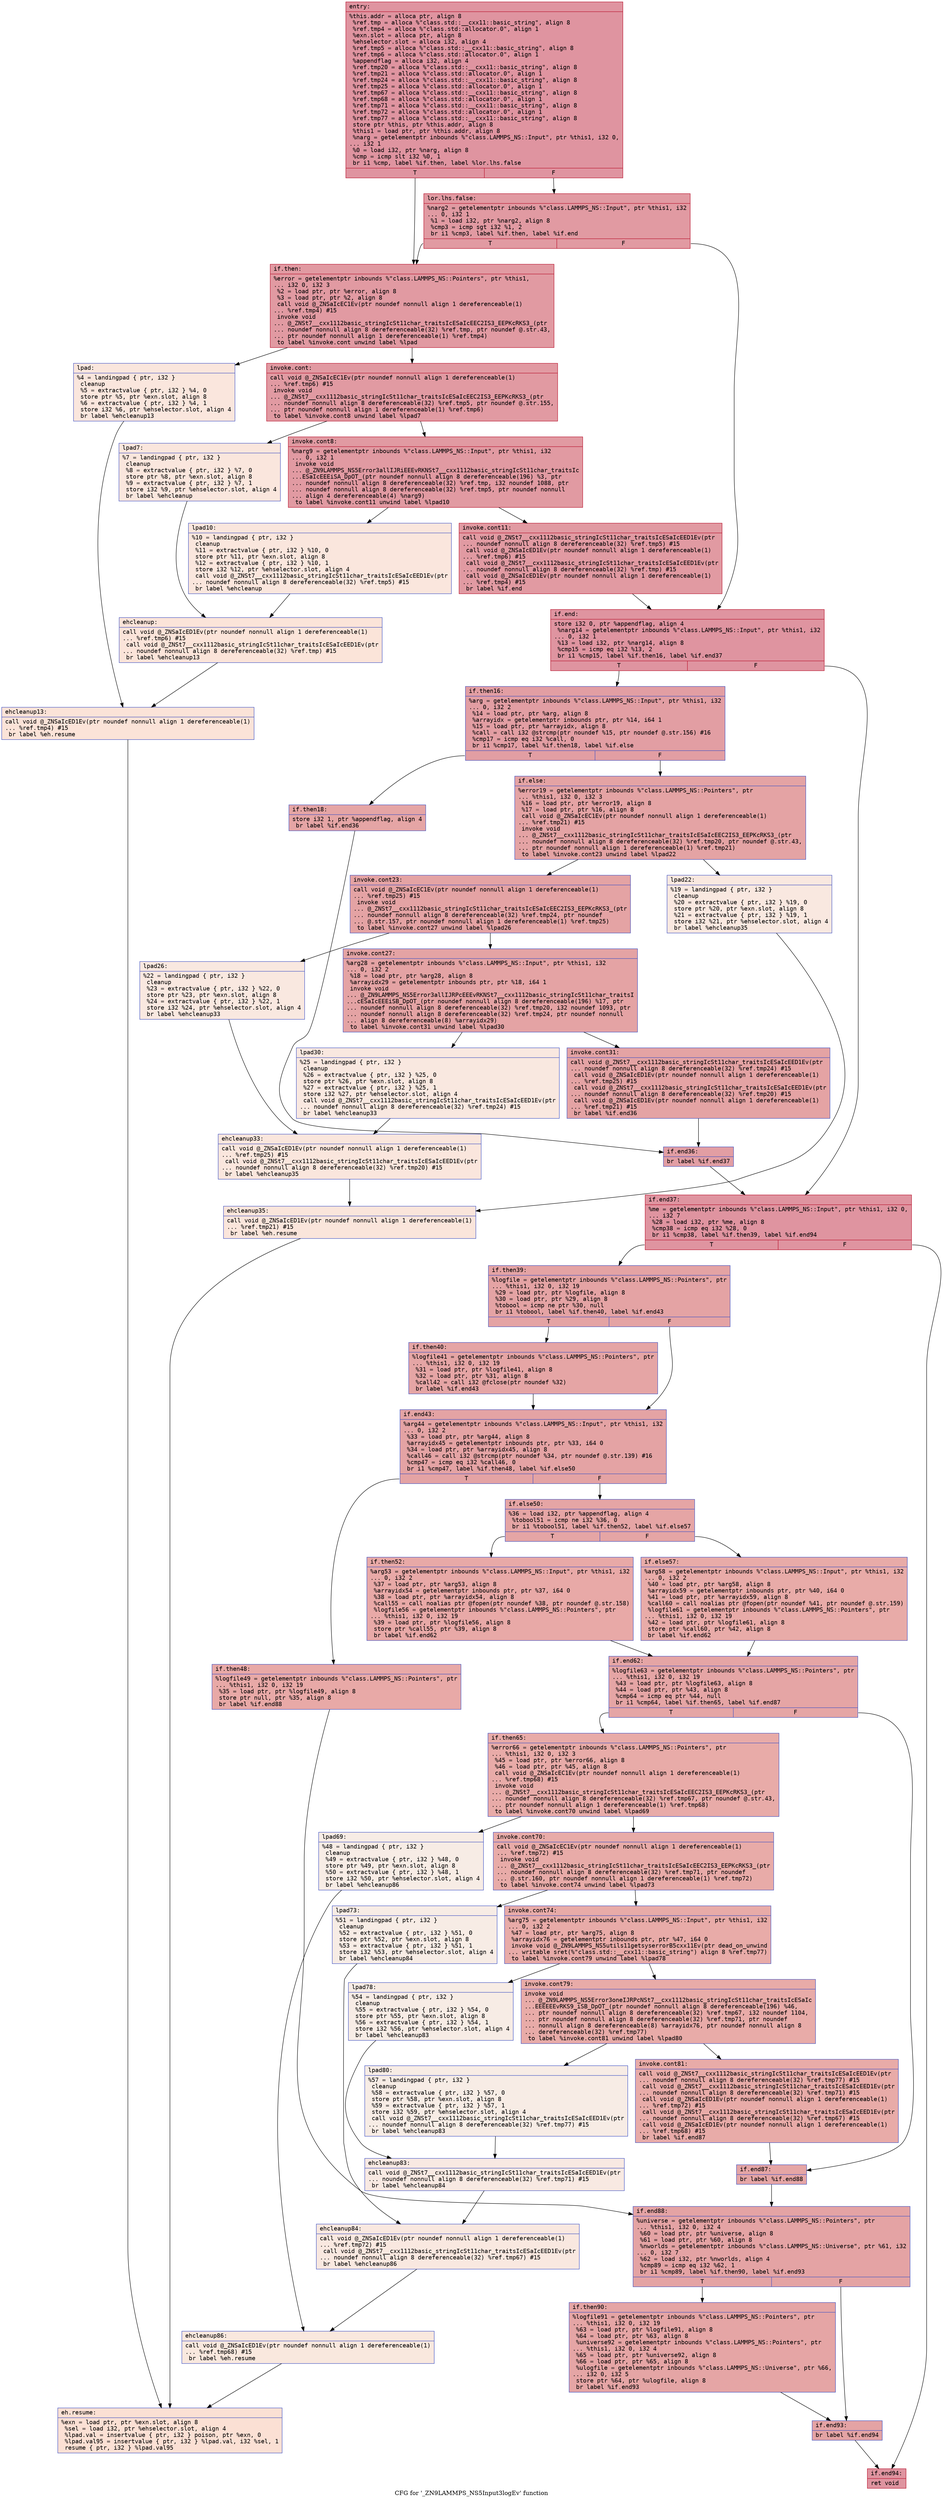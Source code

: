 digraph "CFG for '_ZN9LAMMPS_NS5Input3logEv' function" {
	label="CFG for '_ZN9LAMMPS_NS5Input3logEv' function";

	Node0x5628735f3bb0 [shape=record,color="#b70d28ff", style=filled, fillcolor="#b70d2870" fontname="Courier",label="{entry:\l|  %this.addr = alloca ptr, align 8\l  %ref.tmp = alloca %\"class.std::__cxx11::basic_string\", align 8\l  %ref.tmp4 = alloca %\"class.std::allocator.0\", align 1\l  %exn.slot = alloca ptr, align 8\l  %ehselector.slot = alloca i32, align 4\l  %ref.tmp5 = alloca %\"class.std::__cxx11::basic_string\", align 8\l  %ref.tmp6 = alloca %\"class.std::allocator.0\", align 1\l  %appendflag = alloca i32, align 4\l  %ref.tmp20 = alloca %\"class.std::__cxx11::basic_string\", align 8\l  %ref.tmp21 = alloca %\"class.std::allocator.0\", align 1\l  %ref.tmp24 = alloca %\"class.std::__cxx11::basic_string\", align 8\l  %ref.tmp25 = alloca %\"class.std::allocator.0\", align 1\l  %ref.tmp67 = alloca %\"class.std::__cxx11::basic_string\", align 8\l  %ref.tmp68 = alloca %\"class.std::allocator.0\", align 1\l  %ref.tmp71 = alloca %\"class.std::__cxx11::basic_string\", align 8\l  %ref.tmp72 = alloca %\"class.std::allocator.0\", align 1\l  %ref.tmp77 = alloca %\"class.std::__cxx11::basic_string\", align 8\l  store ptr %this, ptr %this.addr, align 8\l  %this1 = load ptr, ptr %this.addr, align 8\l  %narg = getelementptr inbounds %\"class.LAMMPS_NS::Input\", ptr %this1, i32 0,\l... i32 1\l  %0 = load i32, ptr %narg, align 8\l  %cmp = icmp slt i32 %0, 1\l  br i1 %cmp, label %if.then, label %lor.lhs.false\l|{<s0>T|<s1>F}}"];
	Node0x5628735f3bb0:s0 -> Node0x5628735f4b90[tooltip="entry -> if.then\nProbability 37.50%" ];
	Node0x5628735f3bb0:s1 -> Node0x5628735f4c00[tooltip="entry -> lor.lhs.false\nProbability 62.50%" ];
	Node0x5628735f4c00 [shape=record,color="#b70d28ff", style=filled, fillcolor="#bb1b2c70" fontname="Courier",label="{lor.lhs.false:\l|  %narg2 = getelementptr inbounds %\"class.LAMMPS_NS::Input\", ptr %this1, i32\l... 0, i32 1\l  %1 = load i32, ptr %narg2, align 8\l  %cmp3 = icmp sgt i32 %1, 2\l  br i1 %cmp3, label %if.then, label %if.end\l|{<s0>T|<s1>F}}"];
	Node0x5628735f4c00:s0 -> Node0x5628735f4b90[tooltip="lor.lhs.false -> if.then\nProbability 50.00%" ];
	Node0x5628735f4c00:s1 -> Node0x5628735f43b0[tooltip="lor.lhs.false -> if.end\nProbability 50.00%" ];
	Node0x5628735f4b90 [shape=record,color="#b70d28ff", style=filled, fillcolor="#bb1b2c70" fontname="Courier",label="{if.then:\l|  %error = getelementptr inbounds %\"class.LAMMPS_NS::Pointers\", ptr %this1,\l... i32 0, i32 3\l  %2 = load ptr, ptr %error, align 8\l  %3 = load ptr, ptr %2, align 8\l  call void @_ZNSaIcEC1Ev(ptr noundef nonnull align 1 dereferenceable(1)\l... %ref.tmp4) #15\l  invoke void\l... @_ZNSt7__cxx1112basic_stringIcSt11char_traitsIcESaIcEEC2IS3_EEPKcRKS3_(ptr\l... noundef nonnull align 8 dereferenceable(32) %ref.tmp, ptr noundef @.str.43,\l... ptr noundef nonnull align 1 dereferenceable(1) %ref.tmp4)\l          to label %invoke.cont unwind label %lpad\l}"];
	Node0x5628735f4b90 -> Node0x5628735f5540[tooltip="if.then -> invoke.cont\nProbability 100.00%" ];
	Node0x5628735f4b90 -> Node0x5628735f55c0[tooltip="if.then -> lpad\nProbability 0.00%" ];
	Node0x5628735f5540 [shape=record,color="#b70d28ff", style=filled, fillcolor="#bb1b2c70" fontname="Courier",label="{invoke.cont:\l|  call void @_ZNSaIcEC1Ev(ptr noundef nonnull align 1 dereferenceable(1)\l... %ref.tmp6) #15\l  invoke void\l... @_ZNSt7__cxx1112basic_stringIcSt11char_traitsIcESaIcEEC2IS3_EEPKcRKS3_(ptr\l... noundef nonnull align 8 dereferenceable(32) %ref.tmp5, ptr noundef @.str.155,\l... ptr noundef nonnull align 1 dereferenceable(1) %ref.tmp6)\l          to label %invoke.cont8 unwind label %lpad7\l}"];
	Node0x5628735f5540 -> Node0x5628735f58e0[tooltip="invoke.cont -> invoke.cont8\nProbability 100.00%" ];
	Node0x5628735f5540 -> Node0x5628735f5930[tooltip="invoke.cont -> lpad7\nProbability 0.00%" ];
	Node0x5628735f58e0 [shape=record,color="#b70d28ff", style=filled, fillcolor="#bb1b2c70" fontname="Courier",label="{invoke.cont8:\l|  %narg9 = getelementptr inbounds %\"class.LAMMPS_NS::Input\", ptr %this1, i32\l... 0, i32 1\l  invoke void\l... @_ZN9LAMMPS_NS5Error3allIJRiEEEvRKNSt7__cxx1112basic_stringIcSt11char_traitsIc\l...ESaIcEEEiSA_DpOT_(ptr noundef nonnull align 8 dereferenceable(196) %3, ptr\l... noundef nonnull align 8 dereferenceable(32) %ref.tmp, i32 noundef 1088, ptr\l... noundef nonnull align 8 dereferenceable(32) %ref.tmp5, ptr noundef nonnull\l... align 4 dereferenceable(4) %narg9)\l          to label %invoke.cont11 unwind label %lpad10\l}"];
	Node0x5628735f58e0 -> Node0x5628735f5890[tooltip="invoke.cont8 -> invoke.cont11\nProbability 100.00%" ];
	Node0x5628735f58e0 -> Node0x5628735f5cc0[tooltip="invoke.cont8 -> lpad10\nProbability 0.00%" ];
	Node0x5628735f5890 [shape=record,color="#b70d28ff", style=filled, fillcolor="#bb1b2c70" fontname="Courier",label="{invoke.cont11:\l|  call void @_ZNSt7__cxx1112basic_stringIcSt11char_traitsIcESaIcEED1Ev(ptr\l... noundef nonnull align 8 dereferenceable(32) %ref.tmp5) #15\l  call void @_ZNSaIcED1Ev(ptr noundef nonnull align 1 dereferenceable(1)\l... %ref.tmp6) #15\l  call void @_ZNSt7__cxx1112basic_stringIcSt11char_traitsIcESaIcEED1Ev(ptr\l... noundef nonnull align 8 dereferenceable(32) %ref.tmp) #15\l  call void @_ZNSaIcED1Ev(ptr noundef nonnull align 1 dereferenceable(1)\l... %ref.tmp4) #15\l  br label %if.end\l}"];
	Node0x5628735f5890 -> Node0x5628735f43b0[tooltip="invoke.cont11 -> if.end\nProbability 100.00%" ];
	Node0x5628735f55c0 [shape=record,color="#3d50c3ff", style=filled, fillcolor="#f3c7b170" fontname="Courier",label="{lpad:\l|  %4 = landingpad \{ ptr, i32 \}\l          cleanup\l  %5 = extractvalue \{ ptr, i32 \} %4, 0\l  store ptr %5, ptr %exn.slot, align 8\l  %6 = extractvalue \{ ptr, i32 \} %4, 1\l  store i32 %6, ptr %ehselector.slot, align 4\l  br label %ehcleanup13\l}"];
	Node0x5628735f55c0 -> Node0x5628735f6680[tooltip="lpad -> ehcleanup13\nProbability 100.00%" ];
	Node0x5628735f5930 [shape=record,color="#3d50c3ff", style=filled, fillcolor="#f3c7b170" fontname="Courier",label="{lpad7:\l|  %7 = landingpad \{ ptr, i32 \}\l          cleanup\l  %8 = extractvalue \{ ptr, i32 \} %7, 0\l  store ptr %8, ptr %exn.slot, align 8\l  %9 = extractvalue \{ ptr, i32 \} %7, 1\l  store i32 %9, ptr %ehselector.slot, align 4\l  br label %ehcleanup\l}"];
	Node0x5628735f5930 -> Node0x5628735f6980[tooltip="lpad7 -> ehcleanup\nProbability 100.00%" ];
	Node0x5628735f5cc0 [shape=record,color="#3d50c3ff", style=filled, fillcolor="#f3c7b170" fontname="Courier",label="{lpad10:\l|  %10 = landingpad \{ ptr, i32 \}\l          cleanup\l  %11 = extractvalue \{ ptr, i32 \} %10, 0\l  store ptr %11, ptr %exn.slot, align 8\l  %12 = extractvalue \{ ptr, i32 \} %10, 1\l  store i32 %12, ptr %ehselector.slot, align 4\l  call void @_ZNSt7__cxx1112basic_stringIcSt11char_traitsIcESaIcEED1Ev(ptr\l... noundef nonnull align 8 dereferenceable(32) %ref.tmp5) #15\l  br label %ehcleanup\l}"];
	Node0x5628735f5cc0 -> Node0x5628735f6980[tooltip="lpad10 -> ehcleanup\nProbability 100.00%" ];
	Node0x5628735f6980 [shape=record,color="#3d50c3ff", style=filled, fillcolor="#f5c1a970" fontname="Courier",label="{ehcleanup:\l|  call void @_ZNSaIcED1Ev(ptr noundef nonnull align 1 dereferenceable(1)\l... %ref.tmp6) #15\l  call void @_ZNSt7__cxx1112basic_stringIcSt11char_traitsIcESaIcEED1Ev(ptr\l... noundef nonnull align 8 dereferenceable(32) %ref.tmp) #15\l  br label %ehcleanup13\l}"];
	Node0x5628735f6980 -> Node0x5628735f6680[tooltip="ehcleanup -> ehcleanup13\nProbability 100.00%" ];
	Node0x5628735f6680 [shape=record,color="#3d50c3ff", style=filled, fillcolor="#f6bfa670" fontname="Courier",label="{ehcleanup13:\l|  call void @_ZNSaIcED1Ev(ptr noundef nonnull align 1 dereferenceable(1)\l... %ref.tmp4) #15\l  br label %eh.resume\l}"];
	Node0x5628735f6680 -> Node0x5628735f7290[tooltip="ehcleanup13 -> eh.resume\nProbability 100.00%" ];
	Node0x5628735f43b0 [shape=record,color="#b70d28ff", style=filled, fillcolor="#b70d2870" fontname="Courier",label="{if.end:\l|  store i32 0, ptr %appendflag, align 4\l  %narg14 = getelementptr inbounds %\"class.LAMMPS_NS::Input\", ptr %this1, i32\l... 0, i32 1\l  %13 = load i32, ptr %narg14, align 8\l  %cmp15 = icmp eq i32 %13, 2\l  br i1 %cmp15, label %if.then16, label %if.end37\l|{<s0>T|<s1>F}}"];
	Node0x5628735f43b0:s0 -> Node0x5628735f75e0[tooltip="if.end -> if.then16\nProbability 50.00%" ];
	Node0x5628735f43b0:s1 -> Node0x5628735f7660[tooltip="if.end -> if.end37\nProbability 50.00%" ];
	Node0x5628735f75e0 [shape=record,color="#3d50c3ff", style=filled, fillcolor="#be242e70" fontname="Courier",label="{if.then16:\l|  %arg = getelementptr inbounds %\"class.LAMMPS_NS::Input\", ptr %this1, i32\l... 0, i32 2\l  %14 = load ptr, ptr %arg, align 8\l  %arrayidx = getelementptr inbounds ptr, ptr %14, i64 1\l  %15 = load ptr, ptr %arrayidx, align 8\l  %call = call i32 @strcmp(ptr noundef %15, ptr noundef @.str.156) #16\l  %cmp17 = icmp eq i32 %call, 0\l  br i1 %cmp17, label %if.then18, label %if.else\l|{<s0>T|<s1>F}}"];
	Node0x5628735f75e0:s0 -> Node0x5628735f7c40[tooltip="if.then16 -> if.then18\nProbability 37.50%" ];
	Node0x5628735f75e0:s1 -> Node0x5628735f7cc0[tooltip="if.then16 -> if.else\nProbability 62.50%" ];
	Node0x5628735f7c40 [shape=record,color="#3d50c3ff", style=filled, fillcolor="#c5333470" fontname="Courier",label="{if.then18:\l|  store i32 1, ptr %appendflag, align 4\l  br label %if.end36\l}"];
	Node0x5628735f7c40 -> Node0x5628735f7ee0[tooltip="if.then18 -> if.end36\nProbability 100.00%" ];
	Node0x5628735f7cc0 [shape=record,color="#3d50c3ff", style=filled, fillcolor="#c32e3170" fontname="Courier",label="{if.else:\l|  %error19 = getelementptr inbounds %\"class.LAMMPS_NS::Pointers\", ptr\l... %this1, i32 0, i32 3\l  %16 = load ptr, ptr %error19, align 8\l  %17 = load ptr, ptr %16, align 8\l  call void @_ZNSaIcEC1Ev(ptr noundef nonnull align 1 dereferenceable(1)\l... %ref.tmp21) #15\l  invoke void\l... @_ZNSt7__cxx1112basic_stringIcSt11char_traitsIcESaIcEEC2IS3_EEPKcRKS3_(ptr\l... noundef nonnull align 8 dereferenceable(32) %ref.tmp20, ptr noundef @.str.43,\l... ptr noundef nonnull align 1 dereferenceable(1) %ref.tmp21)\l          to label %invoke.cont23 unwind label %lpad22\l}"];
	Node0x5628735f7cc0 -> Node0x5628735f8670[tooltip="if.else -> invoke.cont23\nProbability 100.00%" ];
	Node0x5628735f7cc0 -> Node0x5628735f86c0[tooltip="if.else -> lpad22\nProbability 0.00%" ];
	Node0x5628735f8670 [shape=record,color="#3d50c3ff", style=filled, fillcolor="#c32e3170" fontname="Courier",label="{invoke.cont23:\l|  call void @_ZNSaIcEC1Ev(ptr noundef nonnull align 1 dereferenceable(1)\l... %ref.tmp25) #15\l  invoke void\l... @_ZNSt7__cxx1112basic_stringIcSt11char_traitsIcESaIcEEC2IS3_EEPKcRKS3_(ptr\l... noundef nonnull align 8 dereferenceable(32) %ref.tmp24, ptr noundef\l... @.str.157, ptr noundef nonnull align 1 dereferenceable(1) %ref.tmp25)\l          to label %invoke.cont27 unwind label %lpad26\l}"];
	Node0x5628735f8670 -> Node0x5628735f8a40[tooltip="invoke.cont23 -> invoke.cont27\nProbability 100.00%" ];
	Node0x5628735f8670 -> Node0x5628735f8a90[tooltip="invoke.cont23 -> lpad26\nProbability 0.00%" ];
	Node0x5628735f8a40 [shape=record,color="#3d50c3ff", style=filled, fillcolor="#c32e3170" fontname="Courier",label="{invoke.cont27:\l|  %arg28 = getelementptr inbounds %\"class.LAMMPS_NS::Input\", ptr %this1, i32\l... 0, i32 2\l  %18 = load ptr, ptr %arg28, align 8\l  %arrayidx29 = getelementptr inbounds ptr, ptr %18, i64 1\l  invoke void\l... @_ZN9LAMMPS_NS5Error3allIJRPcEEEvRKNSt7__cxx1112basic_stringIcSt11char_traitsI\l...cESaIcEEEiSB_DpOT_(ptr noundef nonnull align 8 dereferenceable(196) %17, ptr\l... noundef nonnull align 8 dereferenceable(32) %ref.tmp20, i32 noundef 1093, ptr\l... noundef nonnull align 8 dereferenceable(32) %ref.tmp24, ptr noundef nonnull\l... align 8 dereferenceable(8) %arrayidx29)\l          to label %invoke.cont31 unwind label %lpad30\l}"];
	Node0x5628735f8a40 -> Node0x5628735f89f0[tooltip="invoke.cont27 -> invoke.cont31\nProbability 100.00%" ];
	Node0x5628735f8a40 -> Node0x5628735f8fd0[tooltip="invoke.cont27 -> lpad30\nProbability 0.00%" ];
	Node0x5628735f89f0 [shape=record,color="#3d50c3ff", style=filled, fillcolor="#c32e3170" fontname="Courier",label="{invoke.cont31:\l|  call void @_ZNSt7__cxx1112basic_stringIcSt11char_traitsIcESaIcEED1Ev(ptr\l... noundef nonnull align 8 dereferenceable(32) %ref.tmp24) #15\l  call void @_ZNSaIcED1Ev(ptr noundef nonnull align 1 dereferenceable(1)\l... %ref.tmp25) #15\l  call void @_ZNSt7__cxx1112basic_stringIcSt11char_traitsIcESaIcEED1Ev(ptr\l... noundef nonnull align 8 dereferenceable(32) %ref.tmp20) #15\l  call void @_ZNSaIcED1Ev(ptr noundef nonnull align 1 dereferenceable(1)\l... %ref.tmp21) #15\l  br label %if.end36\l}"];
	Node0x5628735f89f0 -> Node0x5628735f7ee0[tooltip="invoke.cont31 -> if.end36\nProbability 100.00%" ];
	Node0x5628735f86c0 [shape=record,color="#3d50c3ff", style=filled, fillcolor="#f1ccb870" fontname="Courier",label="{lpad22:\l|  %19 = landingpad \{ ptr, i32 \}\l          cleanup\l  %20 = extractvalue \{ ptr, i32 \} %19, 0\l  store ptr %20, ptr %exn.slot, align 8\l  %21 = extractvalue \{ ptr, i32 \} %19, 1\l  store i32 %21, ptr %ehselector.slot, align 4\l  br label %ehcleanup35\l}"];
	Node0x5628735f86c0 -> Node0x5628735f9990[tooltip="lpad22 -> ehcleanup35\nProbability 100.00%" ];
	Node0x5628735f8a90 [shape=record,color="#3d50c3ff", style=filled, fillcolor="#f1ccb870" fontname="Courier",label="{lpad26:\l|  %22 = landingpad \{ ptr, i32 \}\l          cleanup\l  %23 = extractvalue \{ ptr, i32 \} %22, 0\l  store ptr %23, ptr %exn.slot, align 8\l  %24 = extractvalue \{ ptr, i32 \} %22, 1\l  store i32 %24, ptr %ehselector.slot, align 4\l  br label %ehcleanup33\l}"];
	Node0x5628735f8a90 -> Node0x5628735f9c90[tooltip="lpad26 -> ehcleanup33\nProbability 100.00%" ];
	Node0x5628735f8fd0 [shape=record,color="#3d50c3ff", style=filled, fillcolor="#f1ccb870" fontname="Courier",label="{lpad30:\l|  %25 = landingpad \{ ptr, i32 \}\l          cleanup\l  %26 = extractvalue \{ ptr, i32 \} %25, 0\l  store ptr %26, ptr %exn.slot, align 8\l  %27 = extractvalue \{ ptr, i32 \} %25, 1\l  store i32 %27, ptr %ehselector.slot, align 4\l  call void @_ZNSt7__cxx1112basic_stringIcSt11char_traitsIcESaIcEED1Ev(ptr\l... noundef nonnull align 8 dereferenceable(32) %ref.tmp24) #15\l  br label %ehcleanup33\l}"];
	Node0x5628735f8fd0 -> Node0x5628735f9c90[tooltip="lpad30 -> ehcleanup33\nProbability 100.00%" ];
	Node0x5628735f9c90 [shape=record,color="#3d50c3ff", style=filled, fillcolor="#f3c7b170" fontname="Courier",label="{ehcleanup33:\l|  call void @_ZNSaIcED1Ev(ptr noundef nonnull align 1 dereferenceable(1)\l... %ref.tmp25) #15\l  call void @_ZNSt7__cxx1112basic_stringIcSt11char_traitsIcESaIcEED1Ev(ptr\l... noundef nonnull align 8 dereferenceable(32) %ref.tmp20) #15\l  br label %ehcleanup35\l}"];
	Node0x5628735f9c90 -> Node0x5628735f9990[tooltip="ehcleanup33 -> ehcleanup35\nProbability 100.00%" ];
	Node0x5628735f9990 [shape=record,color="#3d50c3ff", style=filled, fillcolor="#f4c5ad70" fontname="Courier",label="{ehcleanup35:\l|  call void @_ZNSaIcED1Ev(ptr noundef nonnull align 1 dereferenceable(1)\l... %ref.tmp21) #15\l  br label %eh.resume\l}"];
	Node0x5628735f9990 -> Node0x5628735f7290[tooltip="ehcleanup35 -> eh.resume\nProbability 100.00%" ];
	Node0x5628735f7ee0 [shape=record,color="#3d50c3ff", style=filled, fillcolor="#be242e70" fontname="Courier",label="{if.end36:\l|  br label %if.end37\l}"];
	Node0x5628735f7ee0 -> Node0x5628735f7660[tooltip="if.end36 -> if.end37\nProbability 100.00%" ];
	Node0x5628735f7660 [shape=record,color="#b70d28ff", style=filled, fillcolor="#b70d2870" fontname="Courier",label="{if.end37:\l|  %me = getelementptr inbounds %\"class.LAMMPS_NS::Input\", ptr %this1, i32 0,\l... i32 7\l  %28 = load i32, ptr %me, align 8\l  %cmp38 = icmp eq i32 %28, 0\l  br i1 %cmp38, label %if.then39, label %if.end94\l|{<s0>T|<s1>F}}"];
	Node0x5628735f7660:s0 -> Node0x5628735fa870[tooltip="if.end37 -> if.then39\nProbability 37.50%" ];
	Node0x5628735f7660:s1 -> Node0x5628735fa8c0[tooltip="if.end37 -> if.end94\nProbability 62.50%" ];
	Node0x5628735fa870 [shape=record,color="#3d50c3ff", style=filled, fillcolor="#c32e3170" fontname="Courier",label="{if.then39:\l|  %logfile = getelementptr inbounds %\"class.LAMMPS_NS::Pointers\", ptr\l... %this1, i32 0, i32 19\l  %29 = load ptr, ptr %logfile, align 8\l  %30 = load ptr, ptr %29, align 8\l  %tobool = icmp ne ptr %30, null\l  br i1 %tobool, label %if.then40, label %if.end43\l|{<s0>T|<s1>F}}"];
	Node0x5628735fa870:s0 -> Node0x5628735fac80[tooltip="if.then39 -> if.then40\nProbability 62.50%" ];
	Node0x5628735fa870:s1 -> Node0x5628735fad00[tooltip="if.then39 -> if.end43\nProbability 37.50%" ];
	Node0x5628735fac80 [shape=record,color="#3d50c3ff", style=filled, fillcolor="#c5333470" fontname="Courier",label="{if.then40:\l|  %logfile41 = getelementptr inbounds %\"class.LAMMPS_NS::Pointers\", ptr\l... %this1, i32 0, i32 19\l  %31 = load ptr, ptr %logfile41, align 8\l  %32 = load ptr, ptr %31, align 8\l  %call42 = call i32 @fclose(ptr noundef %32)\l  br label %if.end43\l}"];
	Node0x5628735fac80 -> Node0x5628735fad00[tooltip="if.then40 -> if.end43\nProbability 100.00%" ];
	Node0x5628735fad00 [shape=record,color="#3d50c3ff", style=filled, fillcolor="#c32e3170" fontname="Courier",label="{if.end43:\l|  %arg44 = getelementptr inbounds %\"class.LAMMPS_NS::Input\", ptr %this1, i32\l... 0, i32 2\l  %33 = load ptr, ptr %arg44, align 8\l  %arrayidx45 = getelementptr inbounds ptr, ptr %33, i64 0\l  %34 = load ptr, ptr %arrayidx45, align 8\l  %call46 = call i32 @strcmp(ptr noundef %34, ptr noundef @.str.139) #16\l  %cmp47 = icmp eq i32 %call46, 0\l  br i1 %cmp47, label %if.then48, label %if.else50\l|{<s0>T|<s1>F}}"];
	Node0x5628735fad00:s0 -> Node0x5628735fb650[tooltip="if.end43 -> if.then48\nProbability 37.50%" ];
	Node0x5628735fad00:s1 -> Node0x5628735fb6d0[tooltip="if.end43 -> if.else50\nProbability 62.50%" ];
	Node0x5628735fb650 [shape=record,color="#3d50c3ff", style=filled, fillcolor="#ca3b3770" fontname="Courier",label="{if.then48:\l|  %logfile49 = getelementptr inbounds %\"class.LAMMPS_NS::Pointers\", ptr\l... %this1, i32 0, i32 19\l  %35 = load ptr, ptr %logfile49, align 8\l  store ptr null, ptr %35, align 8\l  br label %if.end88\l}"];
	Node0x5628735fb650 -> Node0x5628735fba10[tooltip="if.then48 -> if.end88\nProbability 100.00%" ];
	Node0x5628735fb6d0 [shape=record,color="#3d50c3ff", style=filled, fillcolor="#c5333470" fontname="Courier",label="{if.else50:\l|  %36 = load i32, ptr %appendflag, align 4\l  %tobool51 = icmp ne i32 %36, 0\l  br i1 %tobool51, label %if.then52, label %if.else57\l|{<s0>T|<s1>F}}"];
	Node0x5628735fb6d0:s0 -> Node0x5628735fbc40[tooltip="if.else50 -> if.then52\nProbability 62.50%" ];
	Node0x5628735fb6d0:s1 -> Node0x5628735fbcc0[tooltip="if.else50 -> if.else57\nProbability 37.50%" ];
	Node0x5628735fbc40 [shape=record,color="#3d50c3ff", style=filled, fillcolor="#ca3b3770" fontname="Courier",label="{if.then52:\l|  %arg53 = getelementptr inbounds %\"class.LAMMPS_NS::Input\", ptr %this1, i32\l... 0, i32 2\l  %37 = load ptr, ptr %arg53, align 8\l  %arrayidx54 = getelementptr inbounds ptr, ptr %37, i64 0\l  %38 = load ptr, ptr %arrayidx54, align 8\l  %call55 = call noalias ptr @fopen(ptr noundef %38, ptr noundef @.str.158)\l  %logfile56 = getelementptr inbounds %\"class.LAMMPS_NS::Pointers\", ptr\l... %this1, i32 0, i32 19\l  %39 = load ptr, ptr %logfile56, align 8\l  store ptr %call55, ptr %39, align 8\l  br label %if.end62\l}"];
	Node0x5628735fbc40 -> Node0x5628735fc400[tooltip="if.then52 -> if.end62\nProbability 100.00%" ];
	Node0x5628735fbcc0 [shape=record,color="#3d50c3ff", style=filled, fillcolor="#cc403a70" fontname="Courier",label="{if.else57:\l|  %arg58 = getelementptr inbounds %\"class.LAMMPS_NS::Input\", ptr %this1, i32\l... 0, i32 2\l  %40 = load ptr, ptr %arg58, align 8\l  %arrayidx59 = getelementptr inbounds ptr, ptr %40, i64 0\l  %41 = load ptr, ptr %arrayidx59, align 8\l  %call60 = call noalias ptr @fopen(ptr noundef %41, ptr noundef @.str.159)\l  %logfile61 = getelementptr inbounds %\"class.LAMMPS_NS::Pointers\", ptr\l... %this1, i32 0, i32 19\l  %42 = load ptr, ptr %logfile61, align 8\l  store ptr %call60, ptr %42, align 8\l  br label %if.end62\l}"];
	Node0x5628735fbcc0 -> Node0x5628735fc400[tooltip="if.else57 -> if.end62\nProbability 100.00%" ];
	Node0x5628735fc400 [shape=record,color="#3d50c3ff", style=filled, fillcolor="#c5333470" fontname="Courier",label="{if.end62:\l|  %logfile63 = getelementptr inbounds %\"class.LAMMPS_NS::Pointers\", ptr\l... %this1, i32 0, i32 19\l  %43 = load ptr, ptr %logfile63, align 8\l  %44 = load ptr, ptr %43, align 8\l  %cmp64 = icmp eq ptr %44, null\l  br i1 %cmp64, label %if.then65, label %if.end87\l|{<s0>T|<s1>F}}"];
	Node0x5628735fc400:s0 -> Node0x5628735fcdd0[tooltip="if.end62 -> if.then65\nProbability 37.50%" ];
	Node0x5628735fc400:s1 -> Node0x5628735fce50[tooltip="if.end62 -> if.end87\nProbability 62.50%" ];
	Node0x5628735fcdd0 [shape=record,color="#3d50c3ff", style=filled, fillcolor="#cc403a70" fontname="Courier",label="{if.then65:\l|  %error66 = getelementptr inbounds %\"class.LAMMPS_NS::Pointers\", ptr\l... %this1, i32 0, i32 3\l  %45 = load ptr, ptr %error66, align 8\l  %46 = load ptr, ptr %45, align 8\l  call void @_ZNSaIcEC1Ev(ptr noundef nonnull align 1 dereferenceable(1)\l... %ref.tmp68) #15\l  invoke void\l... @_ZNSt7__cxx1112basic_stringIcSt11char_traitsIcESaIcEEC2IS3_EEPKcRKS3_(ptr\l... noundef nonnull align 8 dereferenceable(32) %ref.tmp67, ptr noundef @.str.43,\l... ptr noundef nonnull align 1 dereferenceable(1) %ref.tmp68)\l          to label %invoke.cont70 unwind label %lpad69\l}"];
	Node0x5628735fcdd0 -> Node0x5628735fd2e0[tooltip="if.then65 -> invoke.cont70\nProbability 100.00%" ];
	Node0x5628735fcdd0 -> Node0x5628735fd360[tooltip="if.then65 -> lpad69\nProbability 0.00%" ];
	Node0x5628735fd2e0 [shape=record,color="#3d50c3ff", style=filled, fillcolor="#cc403a70" fontname="Courier",label="{invoke.cont70:\l|  call void @_ZNSaIcEC1Ev(ptr noundef nonnull align 1 dereferenceable(1)\l... %ref.tmp72) #15\l  invoke void\l... @_ZNSt7__cxx1112basic_stringIcSt11char_traitsIcESaIcEEC2IS3_EEPKcRKS3_(ptr\l... noundef nonnull align 8 dereferenceable(32) %ref.tmp71, ptr noundef\l... @.str.160, ptr noundef nonnull align 1 dereferenceable(1) %ref.tmp72)\l          to label %invoke.cont74 unwind label %lpad73\l}"];
	Node0x5628735fd2e0 -> Node0x5628735f8290[tooltip="invoke.cont70 -> invoke.cont74\nProbability 100.00%" ];
	Node0x5628735fd2e0 -> Node0x5628735f82e0[tooltip="invoke.cont70 -> lpad73\nProbability 0.00%" ];
	Node0x5628735f8290 [shape=record,color="#3d50c3ff", style=filled, fillcolor="#cc403a70" fontname="Courier",label="{invoke.cont74:\l|  %arg75 = getelementptr inbounds %\"class.LAMMPS_NS::Input\", ptr %this1, i32\l... 0, i32 2\l  %47 = load ptr, ptr %arg75, align 8\l  %arrayidx76 = getelementptr inbounds ptr, ptr %47, i64 0\l  invoke void @_ZN9LAMMPS_NS5utils11getsyserrorB5cxx11Ev(ptr dead_on_unwind\l... writable sret(%\"class.std::__cxx11::basic_string\") align 8 %ref.tmp77)\l          to label %invoke.cont79 unwind label %lpad78\l}"];
	Node0x5628735f8290 -> Node0x5628735f8240[tooltip="invoke.cont74 -> invoke.cont79\nProbability 100.00%" ];
	Node0x5628735f8290 -> Node0x5628735fea30[tooltip="invoke.cont74 -> lpad78\nProbability 0.00%" ];
	Node0x5628735f8240 [shape=record,color="#3d50c3ff", style=filled, fillcolor="#cc403a70" fontname="Courier",label="{invoke.cont79:\l|  invoke void\l... @_ZN9LAMMPS_NS5Error3oneIJRPcNSt7__cxx1112basic_stringIcSt11char_traitsIcESaIc\l...EEEEEEvRKS9_iSB_DpOT_(ptr noundef nonnull align 8 dereferenceable(196) %46,\l... ptr noundef nonnull align 8 dereferenceable(32) %ref.tmp67, i32 noundef 1104,\l... ptr noundef nonnull align 8 dereferenceable(32) %ref.tmp71, ptr noundef\l... nonnull align 8 dereferenceable(8) %arrayidx76, ptr noundef nonnull align 8\l... dereferenceable(32) %ref.tmp77)\l          to label %invoke.cont81 unwind label %lpad80\l}"];
	Node0x5628735f8240 -> Node0x5628735fec30[tooltip="invoke.cont79 -> invoke.cont81\nProbability 100.00%" ];
	Node0x5628735f8240 -> Node0x5628735fecb0[tooltip="invoke.cont79 -> lpad80\nProbability 0.00%" ];
	Node0x5628735fec30 [shape=record,color="#3d50c3ff", style=filled, fillcolor="#cc403a70" fontname="Courier",label="{invoke.cont81:\l|  call void @_ZNSt7__cxx1112basic_stringIcSt11char_traitsIcESaIcEED1Ev(ptr\l... noundef nonnull align 8 dereferenceable(32) %ref.tmp77) #15\l  call void @_ZNSt7__cxx1112basic_stringIcSt11char_traitsIcESaIcEED1Ev(ptr\l... noundef nonnull align 8 dereferenceable(32) %ref.tmp71) #15\l  call void @_ZNSaIcED1Ev(ptr noundef nonnull align 1 dereferenceable(1)\l... %ref.tmp72) #15\l  call void @_ZNSt7__cxx1112basic_stringIcSt11char_traitsIcESaIcEED1Ev(ptr\l... noundef nonnull align 8 dereferenceable(32) %ref.tmp67) #15\l  call void @_ZNSaIcED1Ev(ptr noundef nonnull align 1 dereferenceable(1)\l... %ref.tmp68) #15\l  br label %if.end87\l}"];
	Node0x5628735fec30 -> Node0x5628735fce50[tooltip="invoke.cont81 -> if.end87\nProbability 100.00%" ];
	Node0x5628735fd360 [shape=record,color="#3d50c3ff", style=filled, fillcolor="#ecd3c570" fontname="Courier",label="{lpad69:\l|  %48 = landingpad \{ ptr, i32 \}\l          cleanup\l  %49 = extractvalue \{ ptr, i32 \} %48, 0\l  store ptr %49, ptr %exn.slot, align 8\l  %50 = extractvalue \{ ptr, i32 \} %48, 1\l  store i32 %50, ptr %ehselector.slot, align 4\l  br label %ehcleanup86\l}"];
	Node0x5628735fd360 -> Node0x5628735ff7a0[tooltip="lpad69 -> ehcleanup86\nProbability 100.00%" ];
	Node0x5628735f82e0 [shape=record,color="#3d50c3ff", style=filled, fillcolor="#ecd3c570" fontname="Courier",label="{lpad73:\l|  %51 = landingpad \{ ptr, i32 \}\l          cleanup\l  %52 = extractvalue \{ ptr, i32 \} %51, 0\l  store ptr %52, ptr %exn.slot, align 8\l  %53 = extractvalue \{ ptr, i32 \} %51, 1\l  store i32 %53, ptr %ehselector.slot, align 4\l  br label %ehcleanup84\l}"];
	Node0x5628735f82e0 -> Node0x5628735ffaa0[tooltip="lpad73 -> ehcleanup84\nProbability 100.00%" ];
	Node0x5628735fea30 [shape=record,color="#3d50c3ff", style=filled, fillcolor="#ecd3c570" fontname="Courier",label="{lpad78:\l|  %54 = landingpad \{ ptr, i32 \}\l          cleanup\l  %55 = extractvalue \{ ptr, i32 \} %54, 0\l  store ptr %55, ptr %exn.slot, align 8\l  %56 = extractvalue \{ ptr, i32 \} %54, 1\l  store i32 %56, ptr %ehselector.slot, align 4\l  br label %ehcleanup83\l}"];
	Node0x5628735fea30 -> Node0x5628735ffe70[tooltip="lpad78 -> ehcleanup83\nProbability 100.00%" ];
	Node0x5628735fecb0 [shape=record,color="#3d50c3ff", style=filled, fillcolor="#ecd3c570" fontname="Courier",label="{lpad80:\l|  %57 = landingpad \{ ptr, i32 \}\l          cleanup\l  %58 = extractvalue \{ ptr, i32 \} %57, 0\l  store ptr %58, ptr %exn.slot, align 8\l  %59 = extractvalue \{ ptr, i32 \} %57, 1\l  store i32 %59, ptr %ehselector.slot, align 4\l  call void @_ZNSt7__cxx1112basic_stringIcSt11char_traitsIcESaIcEED1Ev(ptr\l... noundef nonnull align 8 dereferenceable(32) %ref.tmp77) #15\l  br label %ehcleanup83\l}"];
	Node0x5628735fecb0 -> Node0x5628735ffe70[tooltip="lpad80 -> ehcleanup83\nProbability 100.00%" ];
	Node0x5628735ffe70 [shape=record,color="#3d50c3ff", style=filled, fillcolor="#efcebd70" fontname="Courier",label="{ehcleanup83:\l|  call void @_ZNSt7__cxx1112basic_stringIcSt11char_traitsIcESaIcEED1Ev(ptr\l... noundef nonnull align 8 dereferenceable(32) %ref.tmp71) #15\l  br label %ehcleanup84\l}"];
	Node0x5628735ffe70 -> Node0x5628735ffaa0[tooltip="ehcleanup83 -> ehcleanup84\nProbability 100.00%" ];
	Node0x5628735ffaa0 [shape=record,color="#3d50c3ff", style=filled, fillcolor="#f1ccb870" fontname="Courier",label="{ehcleanup84:\l|  call void @_ZNSaIcED1Ev(ptr noundef nonnull align 1 dereferenceable(1)\l... %ref.tmp72) #15\l  call void @_ZNSt7__cxx1112basic_stringIcSt11char_traitsIcESaIcEED1Ev(ptr\l... noundef nonnull align 8 dereferenceable(32) %ref.tmp67) #15\l  br label %ehcleanup86\l}"];
	Node0x5628735ffaa0 -> Node0x5628735ff7a0[tooltip="ehcleanup84 -> ehcleanup86\nProbability 100.00%" ];
	Node0x5628735ff7a0 [shape=record,color="#3d50c3ff", style=filled, fillcolor="#f2cab570" fontname="Courier",label="{ehcleanup86:\l|  call void @_ZNSaIcED1Ev(ptr noundef nonnull align 1 dereferenceable(1)\l... %ref.tmp68) #15\l  br label %eh.resume\l}"];
	Node0x5628735ff7a0 -> Node0x5628735f7290[tooltip="ehcleanup86 -> eh.resume\nProbability 100.00%" ];
	Node0x5628735fce50 [shape=record,color="#3d50c3ff", style=filled, fillcolor="#c5333470" fontname="Courier",label="{if.end87:\l|  br label %if.end88\l}"];
	Node0x5628735fce50 -> Node0x5628735fba10[tooltip="if.end87 -> if.end88\nProbability 100.00%" ];
	Node0x5628735fba10 [shape=record,color="#3d50c3ff", style=filled, fillcolor="#c32e3170" fontname="Courier",label="{if.end88:\l|  %universe = getelementptr inbounds %\"class.LAMMPS_NS::Pointers\", ptr\l... %this1, i32 0, i32 4\l  %60 = load ptr, ptr %universe, align 8\l  %61 = load ptr, ptr %60, align 8\l  %nworlds = getelementptr inbounds %\"class.LAMMPS_NS::Universe\", ptr %61, i32\l... 0, i32 7\l  %62 = load i32, ptr %nworlds, align 4\l  %cmp89 = icmp eq i32 %62, 1\l  br i1 %cmp89, label %if.then90, label %if.end93\l|{<s0>T|<s1>F}}"];
	Node0x5628735fba10:s0 -> Node0x562873600d90[tooltip="if.end88 -> if.then90\nProbability 50.00%" ];
	Node0x5628735fba10:s1 -> Node0x562873600e10[tooltip="if.end88 -> if.end93\nProbability 50.00%" ];
	Node0x562873600d90 [shape=record,color="#3d50c3ff", style=filled, fillcolor="#c5333470" fontname="Courier",label="{if.then90:\l|  %logfile91 = getelementptr inbounds %\"class.LAMMPS_NS::Pointers\", ptr\l... %this1, i32 0, i32 19\l  %63 = load ptr, ptr %logfile91, align 8\l  %64 = load ptr, ptr %63, align 8\l  %universe92 = getelementptr inbounds %\"class.LAMMPS_NS::Pointers\", ptr\l... %this1, i32 0, i32 4\l  %65 = load ptr, ptr %universe92, align 8\l  %66 = load ptr, ptr %65, align 8\l  %ulogfile = getelementptr inbounds %\"class.LAMMPS_NS::Universe\", ptr %66,\l... i32 0, i32 5\l  store ptr %64, ptr %ulogfile, align 8\l  br label %if.end93\l}"];
	Node0x562873600d90 -> Node0x562873600e10[tooltip="if.then90 -> if.end93\nProbability 100.00%" ];
	Node0x562873600e10 [shape=record,color="#3d50c3ff", style=filled, fillcolor="#c32e3170" fontname="Courier",label="{if.end93:\l|  br label %if.end94\l}"];
	Node0x562873600e10 -> Node0x5628735fa8c0[tooltip="if.end93 -> if.end94\nProbability 100.00%" ];
	Node0x5628735fa8c0 [shape=record,color="#b70d28ff", style=filled, fillcolor="#b70d2870" fontname="Courier",label="{if.end94:\l|  ret void\l}"];
	Node0x5628735f7290 [shape=record,color="#3d50c3ff", style=filled, fillcolor="#f7b99e70" fontname="Courier",label="{eh.resume:\l|  %exn = load ptr, ptr %exn.slot, align 8\l  %sel = load i32, ptr %ehselector.slot, align 4\l  %lpad.val = insertvalue \{ ptr, i32 \} poison, ptr %exn, 0\l  %lpad.val95 = insertvalue \{ ptr, i32 \} %lpad.val, i32 %sel, 1\l  resume \{ ptr, i32 \} %lpad.val95\l}"];
}
